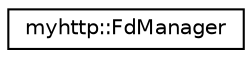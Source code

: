 digraph "Graphical Class Hierarchy"
{
 // LATEX_PDF_SIZE
  edge [fontname="Helvetica",fontsize="10",labelfontname="Helvetica",labelfontsize="10"];
  node [fontname="Helvetica",fontsize="10",shape=record];
  rankdir="LR";
  Node0 [label="myhttp::FdManager",height=0.2,width=0.4,color="black", fillcolor="white", style="filled",URL="$classmyhttp_1_1FdManager.html",tooltip="文件句柄管理类"];
}
